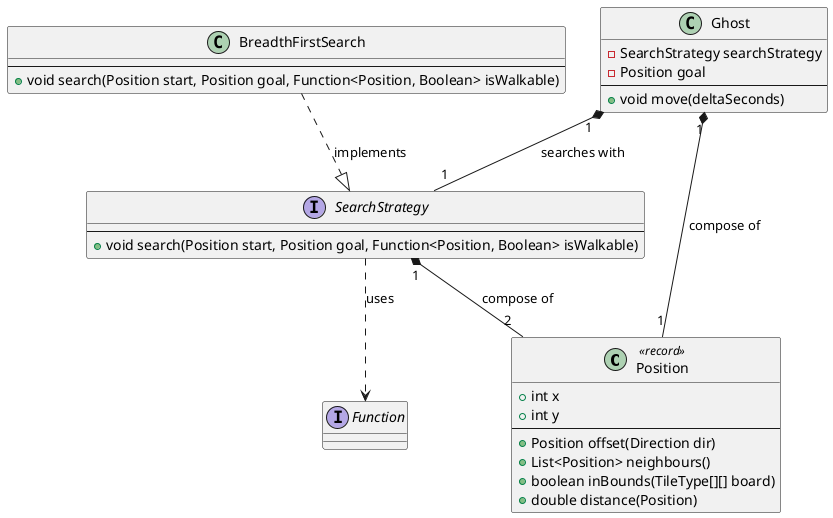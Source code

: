 @startuml

class Position <<record>> {
    + int x
    + int y
    --
    + Position offset(Direction dir)
    + List<Position> neighbours()
    + boolean inBounds(TileType[][] board)
    + double distance(Position)
}

interface Function

interface SearchStrategy {
    --
    + void search(Position start, Position goal, Function<Position, Boolean> isWalkable)
}

class BreadthFirstSearch {
    --
    + void search(Position start, Position goal, Function<Position, Boolean> isWalkable)
}

class Ghost {
    - SearchStrategy searchStrategy
    - Position goal
    --
    + void move(deltaSeconds)
}

Ghost "1" *-- "1" Position : compose of
Ghost "1" *-- "1" SearchStrategy : searches with

BreadthFirstSearch ..|> SearchStrategy : implements
SearchStrategy ..> Function : uses
SearchStrategy "1" *-- "2" Position : compose of

@enduml

